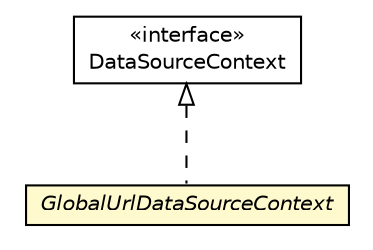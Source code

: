 #!/usr/local/bin/dot
#
# Class diagram 
# Generated by UMLGraph version R5_6_6-8-g8d7759 (http://www.umlgraph.org/)
#

digraph G {
	edge [fontname="Helvetica",fontsize=10,labelfontname="Helvetica",labelfontsize=10];
	node [fontname="Helvetica",fontsize=10,shape=plaintext];
	nodesep=0.25;
	ranksep=0.5;
	// org.dayatang.dsrouter.context.GlobalUrlDataSourceContext
	c53067 [label=<<table title="org.dayatang.dsrouter.context.GlobalUrlDataSourceContext" border="0" cellborder="1" cellspacing="0" cellpadding="2" port="p" bgcolor="lemonChiffon" href="./GlobalUrlDataSourceContext.html">
		<tr><td><table border="0" cellspacing="0" cellpadding="1">
<tr><td align="center" balign="center"><font face="Helvetica-Oblique"> GlobalUrlDataSourceContext </font></td></tr>
		</table></td></tr>
		</table>>, URL="./GlobalUrlDataSourceContext.html", fontname="Helvetica", fontcolor="black", fontsize=10.0];
	// org.dayatang.dsrouter.context.DataSourceContext
	c53069 [label=<<table title="org.dayatang.dsrouter.context.DataSourceContext" border="0" cellborder="1" cellspacing="0" cellpadding="2" port="p" href="./DataSourceContext.html">
		<tr><td><table border="0" cellspacing="0" cellpadding="1">
<tr><td align="center" balign="center"> &#171;interface&#187; </td></tr>
<tr><td align="center" balign="center"> DataSourceContext </td></tr>
		</table></td></tr>
		</table>>, URL="./DataSourceContext.html", fontname="Helvetica", fontcolor="black", fontsize=10.0];
	//org.dayatang.dsrouter.context.GlobalUrlDataSourceContext implements org.dayatang.dsrouter.context.DataSourceContext
	c53069:p -> c53067:p [dir=back,arrowtail=empty,style=dashed];
}

